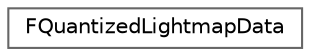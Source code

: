 digraph "Graphical Class Hierarchy"
{
 // INTERACTIVE_SVG=YES
 // LATEX_PDF_SIZE
  bgcolor="transparent";
  edge [fontname=Helvetica,fontsize=10,labelfontname=Helvetica,labelfontsize=10];
  node [fontname=Helvetica,fontsize=10,shape=box,height=0.2,width=0.4];
  rankdir="LR";
  Node0 [id="Node000000",label="FQuantizedLightmapData",height=0.2,width=0.4,color="grey40", fillcolor="white", style="filled",URL="$d0/dae/structFQuantizedLightmapData.html",tooltip=" "];
}
